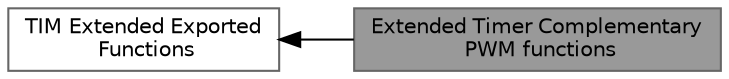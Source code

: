 digraph "Extended Timer Complementary PWM functions"
{
 // LATEX_PDF_SIZE
  bgcolor="transparent";
  edge [fontname=Helvetica,fontsize=10,labelfontname=Helvetica,labelfontsize=10];
  node [fontname=Helvetica,fontsize=10,shape=box,height=0.2,width=0.4];
  rankdir=LR;
  Node2 [id="Node000002",label="TIM Extended Exported\l Functions",height=0.2,width=0.4,color="grey40", fillcolor="white", style="filled",URL="$group___t_i_m_ex___exported___functions.html",tooltip=" "];
  Node1 [id="Node000001",label="Extended Timer Complementary\l PWM functions",height=0.2,width=0.4,color="gray40", fillcolor="grey60", style="filled", fontcolor="black",tooltip="Timer Complementary PWM functions."];
  Node2->Node1 [shape=plaintext, dir="back", style="solid"];
}
